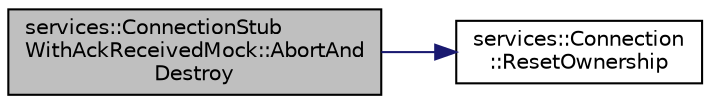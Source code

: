 digraph "services::ConnectionStubWithAckReceivedMock::AbortAndDestroy"
{
 // INTERACTIVE_SVG=YES
  edge [fontname="Helvetica",fontsize="10",labelfontname="Helvetica",labelfontsize="10"];
  node [fontname="Helvetica",fontsize="10",shape=record];
  rankdir="LR";
  Node0 [label="services::ConnectionStub\lWithAckReceivedMock::AbortAnd\lDestroy",height=0.2,width=0.4,color="black", fillcolor="grey75", style="filled", fontcolor="black"];
  Node0 -> Node1 [color="midnightblue",fontsize="10",style="solid",fontname="Helvetica"];
  Node1 [label="services::Connection\l::ResetOwnership",height=0.2,width=0.4,color="black", fillcolor="white", style="filled",URL="$d0/dde/classservices_1_1_connection.html#ae93c3fdf056fd6e66613fd384a365fde"];
}
